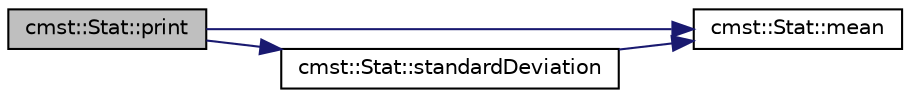 digraph "cmst::Stat::print"
{
  edge [fontname="Helvetica",fontsize="10",labelfontname="Helvetica",labelfontsize="10"];
  node [fontname="Helvetica",fontsize="10",shape=record];
  rankdir="LR";
  Node1 [label="cmst::Stat::print",height=0.2,width=0.4,color="black", fillcolor="grey75", style="filled", fontcolor="black"];
  Node1 -> Node2 [color="midnightblue",fontsize="10",style="solid"];
  Node2 [label="cmst::Stat::mean",height=0.2,width=0.4,color="black", fillcolor="white", style="filled",URL="$classcmst_1_1_stat.html#aa40d8d516e7f866146d91866d63faf2b"];
  Node1 -> Node3 [color="midnightblue",fontsize="10",style="solid"];
  Node3 [label="cmst::Stat::standardDeviation",height=0.2,width=0.4,color="black", fillcolor="white", style="filled",URL="$classcmst_1_1_stat.html#abfbaefc3a4174643a2eb282251fd86a5"];
  Node3 -> Node2 [color="midnightblue",fontsize="10",style="solid"];
}

